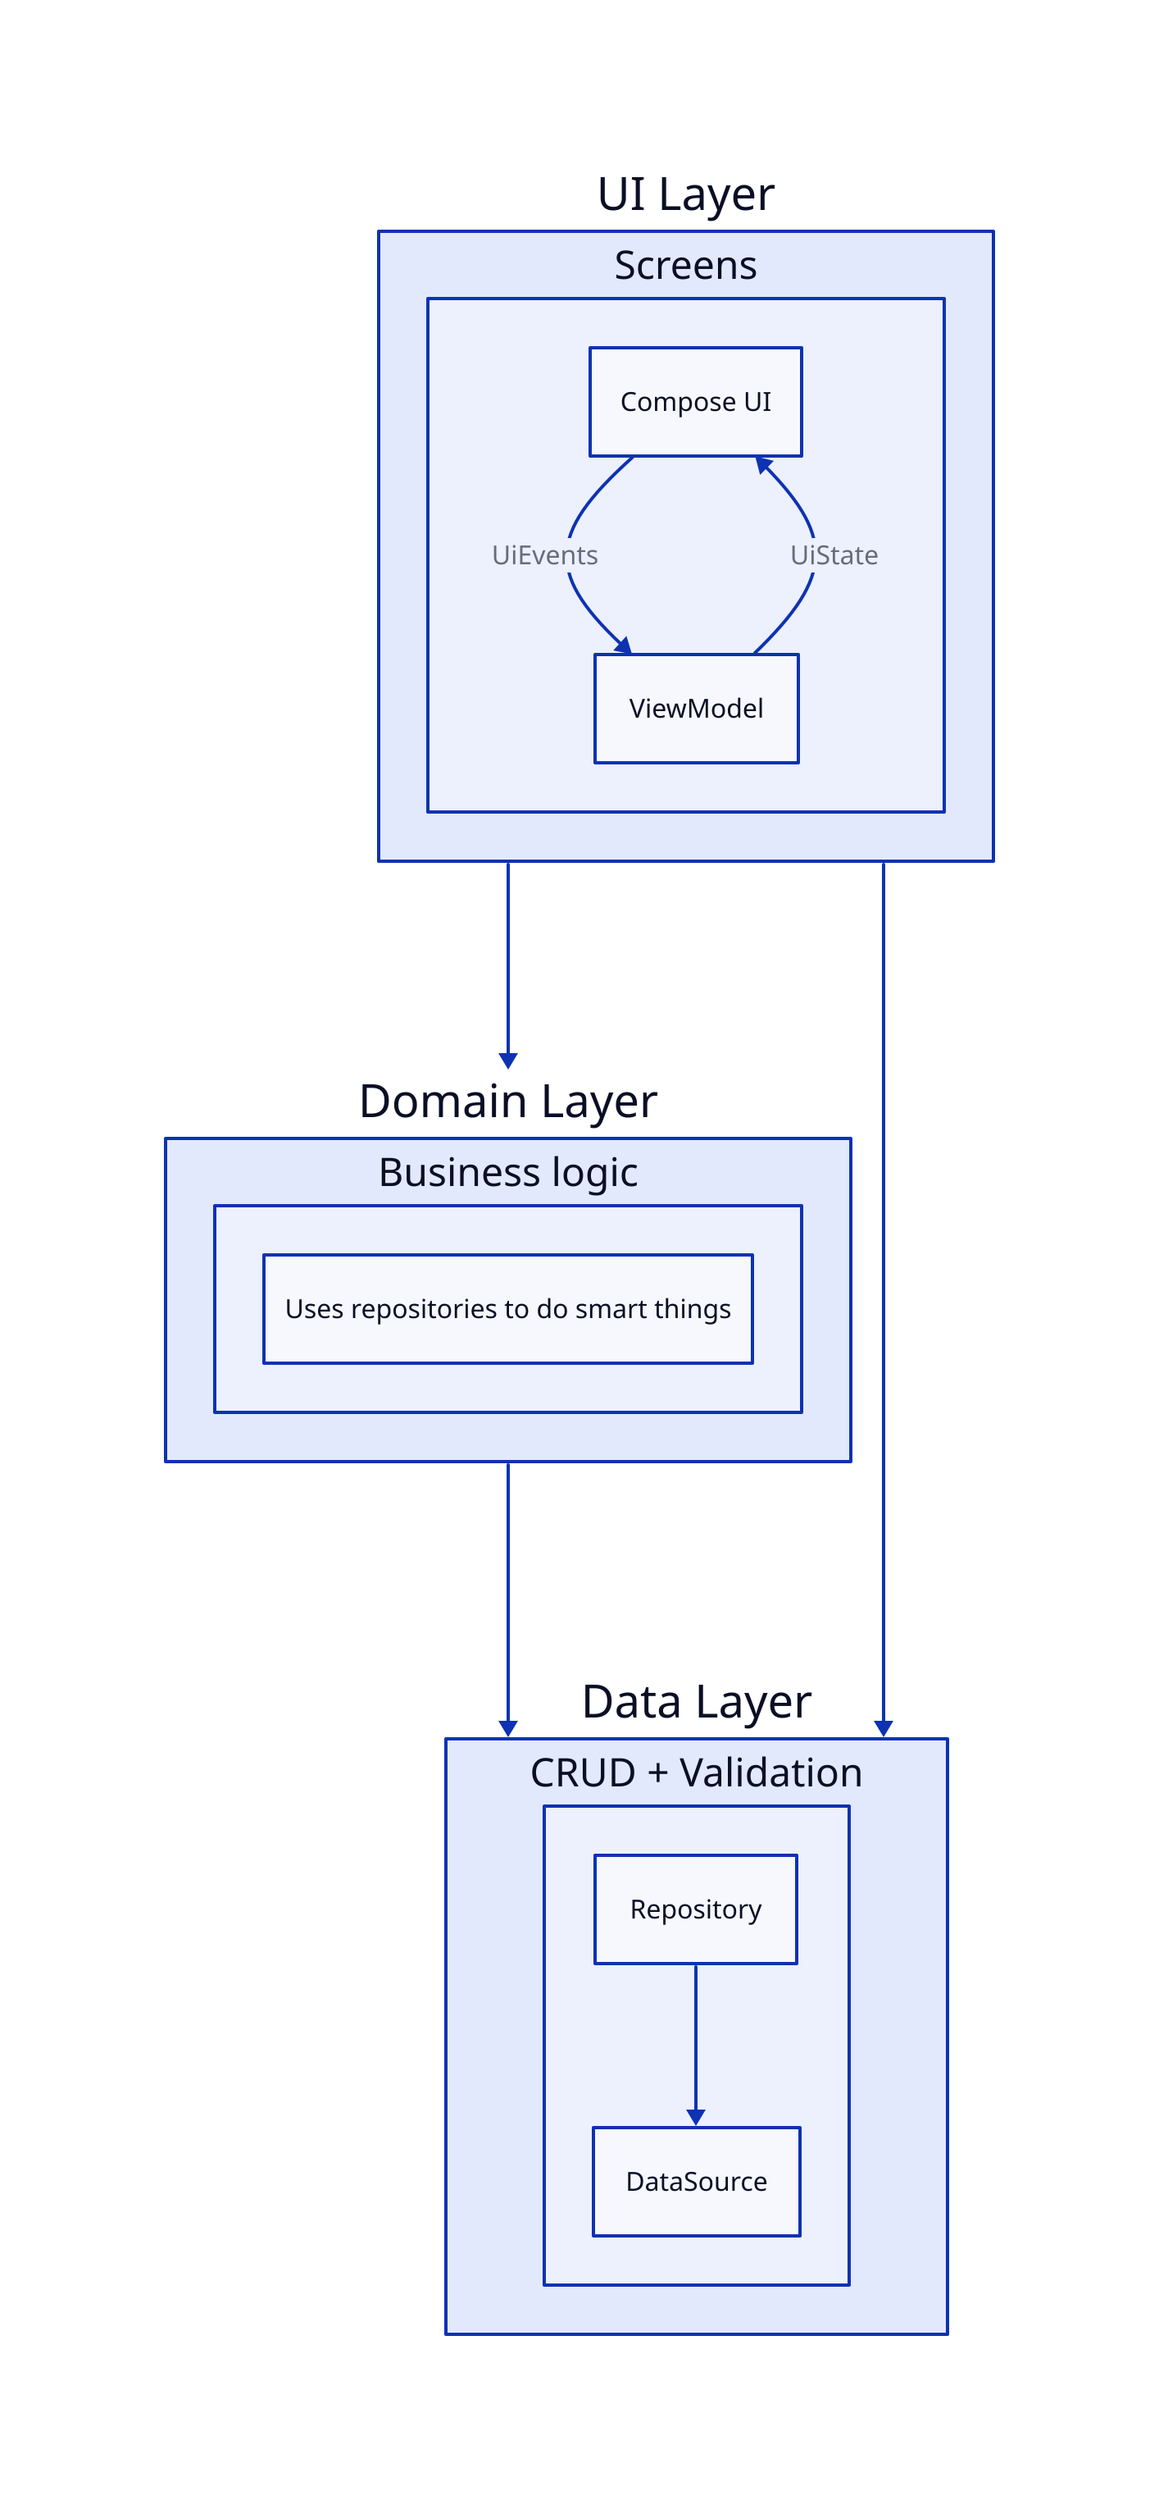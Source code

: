 data: "Data Layer" {
  crud: "CRUD + Validation" {
    ds: "DataSource"
    r: "Repository"
    r -> ds    
  }
}
domain: "Domain Layer" {
  "Business logic" {
    "Uses repositories to do smart things"
  }
}
ui: "UI Layer" {
    "Screens" {
      ui: "Compose UI"
      vm: "ViewModel"
      ui -> vm: "UiEvents"
      vm -> ui: "UiState"
    }
}

ui -> domain -> data
ui -> data
